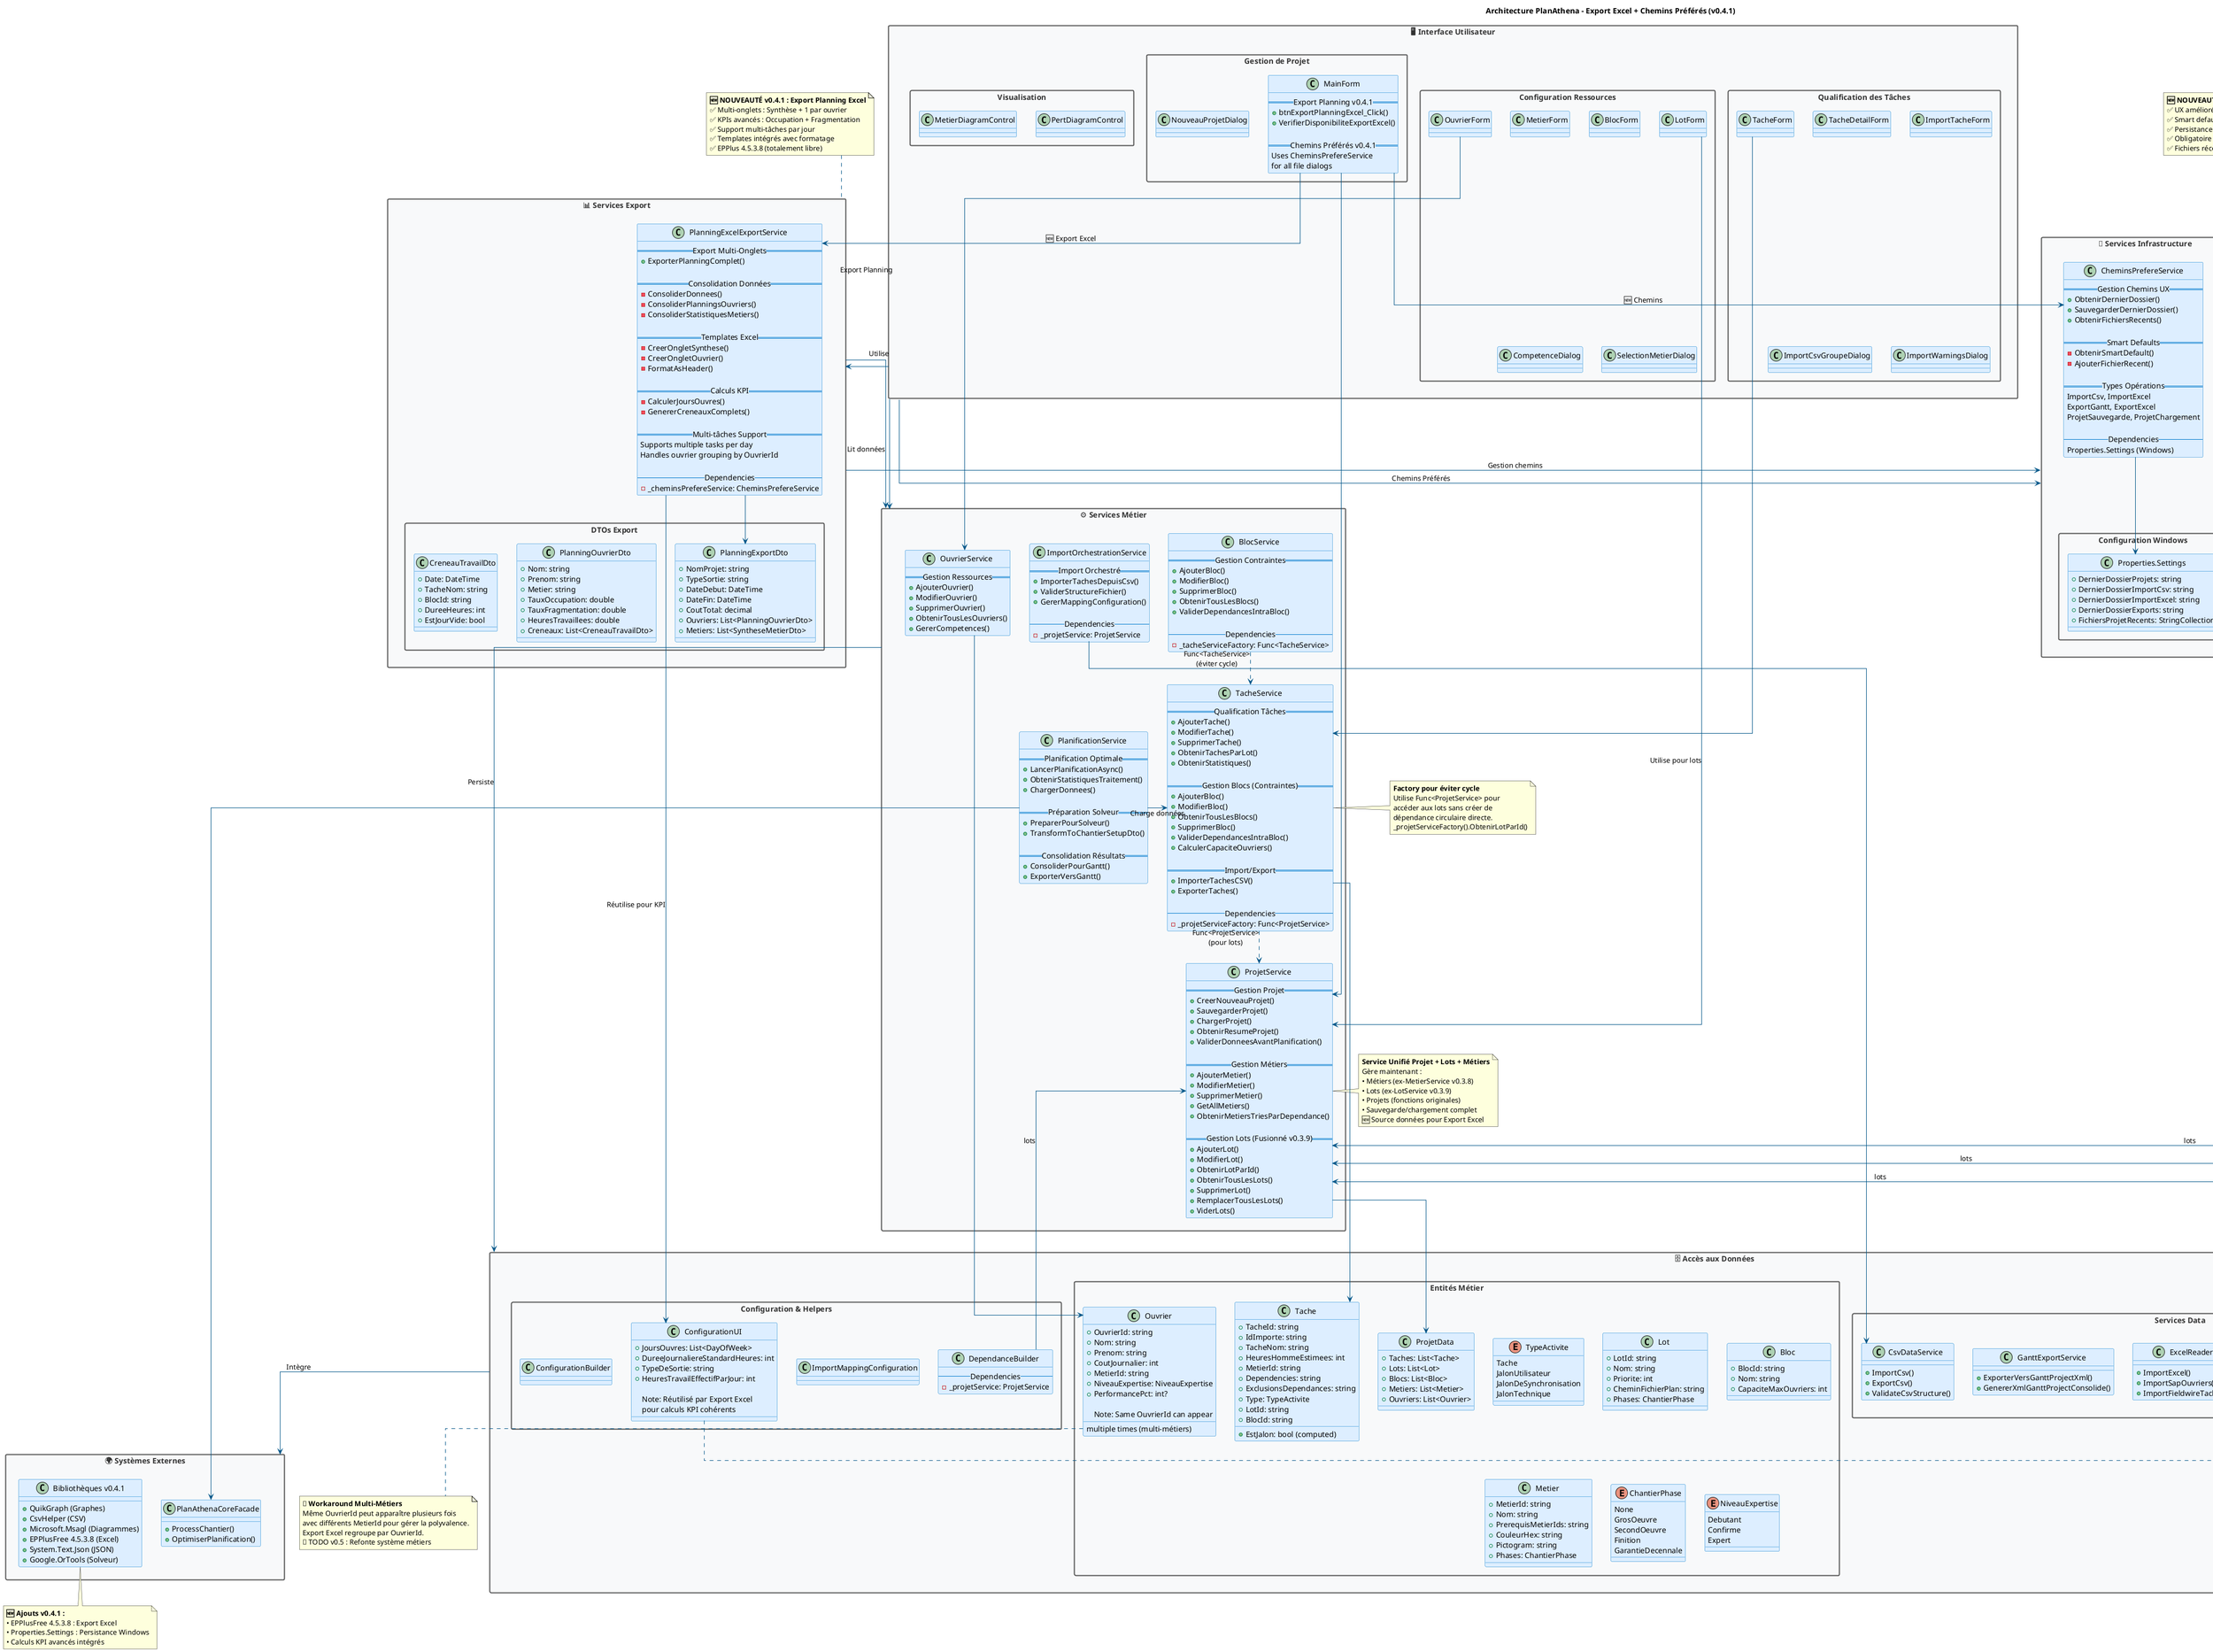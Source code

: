 @startuml
title Architecture PlanAthena - Export Excel + Chemins Préférés (v0.4.1)

!define DIRECTION top to bottom direction
top to bottom direction
skinparam packageStyle rectangle
skinparam linetype ortho

skinparam package {
  borderColor #555555
  borderThickness 2
  fontColor #333333
  backgroundColor #F8F9FA
}

skinparam class {
  borderColor #007ACC
  backgroundColor #DDEEFF
  arrowColor #005588
}

' ================================================
' === COUCHE IHM ===
' ================================================
package "🖥️ Interface Utilisateur" as UI {
  
  package "Gestion de Projet" {
    class MainForm {
      == Export Planning v0.4.1 ==
      +btnExportPlanningExcel_Click()
      +VerifierDisponibiliteExportExcel()
      
      == Chemins Préférés v0.4.1 ==
      Uses CheminsPrefereService
      for all file dialogs
    }
    class NouveauProjetDialog
  }
  
  package "Qualification des Tâches" {
    class TacheForm
    class TacheDetailForm
    class ImportTacheForm
    class ImportCsvGroupeDialog
    class ImportWarningsDialog
  }
  
  package "Configuration Ressources" {
    class OuvrierForm
    class MetierForm
    class LotForm
    class BlocForm
    class CompetenceDialog
    class SelectionMetierDialog
  }
  
  package "Visualisation" {
    class PertDiagramControl
    class MetierDiagramControl
  }
}

' ================================================
' === COUCHE MÉTIER ===
' ================================================
package "⚙️ Services Métier" as BUSINESS {
  
  class ProjetService {
    == Gestion Projet ==
    +CreerNouveauProjet()
    +SauvegarderProjet()
    +ChargerProjet()
    +ObtenirResumeProjet()
    +ValiderDonneesAvantPlanification()
    
    == Gestion Métiers ==
    +AjouterMetier()
    +ModifierMetier()
    +SupprimerMetier()
    +GetAllMetiers()
    +ObtenirMetiersTriesParDependance()
    
    == Gestion Lots (Fusionné v0.3.9) ==
    +AjouterLot()
    +ModifierLot()
    +ObtenirLotParId()
    +ObtenirTousLesLots()
    +SupprimerLot()
    +RemplacerTousLesLots()
    +ViderLots()
  }
  
  class TacheService {
    == Qualification Tâches ==
    +AjouterTache()
    +ModifierTache()
    +SupprimerTache()
    +ObtenirTachesParLot()
    +ObtenirStatistiques()
    
    == Gestion Blocs (Contraintes) ==
    +AjouterBloc()
    +ModifierBloc()
    +ObtenirTousLesBlocs()
    +SupprimerBloc()
    +ValiderDependancesIntraBloc()
    +CalculerCapaciteOuvriers()
    
    == Import/Export ==
    +ImporterTachesCSV()
    +ExporterTaches()
    
    --Dependencies--
    -_projetServiceFactory: Func<ProjetService>
  }
  
  class OuvrierService {
    == Gestion Ressources ==
    +AjouterOuvrier()
    +ModifierOuvrier()
    +SupprimerOuvrier()
    +ObtenirTousLesOuvriers()
    +GererCompetences()
  }
  
  class BlocService {
    == Gestion Contraintes ==
    +AjouterBloc()
    +ModifierBloc()
    +SupprimerBloc()
    +ObtenirTousLesBlocs()
    +ValiderDependancesIntraBloc()
    
    --Dependencies--
    -_tacheServiceFactory: Func<TacheService>
  }
  
  class PlanificationService {
    == Planification Optimale ==
    +LancerPlanificationAsync()
    +ObtenirStatistiquesTraitement()
    +ChargerDonnees()
    
    == Préparation Solveur ==
    +PreparerPourSolveur()
    +TransformToChantierSetupDto()
    
    == Consolidation Résultats ==
    +ConsoliderPourGantt()
    +ExporterVersGantt()
  }
  
  class ImportOrchestrationService {
    == Import Orchestré ==
    +ImporterTachesDepuisCsv()
    +ValiderStructureFichier()
    +GererMappingConfiguration()
    
    --Dependencies--
    -_projetService: ProjetService
  }
}

' ================================================
' === 🆕 COUCHE EXPORT (v0.4.1) ===
' ================================================
package "📊 Services Export" as EXPORT {
  
  class PlanningExcelExportService {
    == Export Multi-Onglets ==
    +ExporterPlanningComplet()
    
    == Consolidation Données ==
    -ConsoliderDonnees()
    -ConsoliderPlanningsOuvriers()
    -ConsoliderStatistiquesMetiers()
    
    == Templates Excel ==
    -CreerOngletSynthese()
    -CreerOngletOuvrier()
    -FormatAsHeader()
    
    == Calculs KPI ==
    -CalculerJoursOuvres()
    -GenererCreneauxComplets()
    
    == Multi-tâches Support ==
    Supports multiple tasks per day
    Handles ouvrier grouping by OuvrierId
    
    --Dependencies--
    -_cheminsPrefereService: CheminsPrefereService
  }
  
  package "DTOs Export" {
    class PlanningExportDto {
      +NomProjet: string
      +TypeSortie: string
      +DateDebut: DateTime
      +DateFin: DateTime
      +CoutTotal: decimal
      +Ouvriers: List<PlanningOuvrierDto>
      +Metiers: List<SyntheseMetierDto>
    }
    
    class PlanningOuvrierDto {
      +Nom: string
      +Prenom: string
      +Metier: string
      +TauxOccupation: double
      +TauxFragmentation: double
      +HeuresTravaillees: double
      +Creneaux: List<CreneauTravailDto>
    }
    
    class CreneauTravailDto {
      +Date: DateTime
      +TacheNom: string
      +BlocId: string
      +DureeHeures: int
      +EstJourVide: bool
    }
  }
}

' ================================================
' === 🆕 COUCHE INFRASTRUCTURE (v0.4.1) ===
' ================================================
package "🔧 Services Infrastructure" as INFRA {
  
  class CheminsPrefereService {
    == Gestion Chemins UX ==
    +ObtenirDernierDossier()
    +SauvegarderDernierDossier()
    +ObtenirFichiersRecents()
    
    == Smart Defaults ==
    -ObtenirSmartDefault()
    -AjouterFichierRecent()
    
    == Types Opérations ==
    ImportCsv, ImportExcel
    ExportGantt, ExportExcel
    ProjetSauvegarde, ProjetChargement
    
    --Dependencies--
    Properties.Settings (Windows)
  }
  
  package "Configuration Windows" {
    class "Properties.Settings" as Settings {
      +DernierDossierProjets: string
      +DernierDossierImportCsv: string
      +DernierDossierImportExcel: string
      +DernierDossierExports: string
      +FichiersProjetRecents: StringCollection
    }
  }
}

' ================================================
' === COUCHE DATA ===
' ================================================
package "🗄️ Accès aux Données" as DATA {
  
  package "Entités Métier" {
    class ProjetData {
      +Taches: List<Tache>
      +Lots: List<Lot>
      +Blocs: List<Bloc>
      +Metiers: List<Metier>
      +Ouvriers: List<Ouvrier>
    }
    
    class Tache {
      +TacheId: string
      +IdImporte: string
      +TacheNom: string
      +HeuresHommeEstimees: int
      +MetierId: string
      +Dependencies: string
      +ExclusionsDependances: string
      +Type: TypeActivite
      +EstJalon: bool (computed)
      +LotId: string
      +BlocId: string
    }
    
    enum TypeActivite {
      Tache
      JalonUtilisateur
      JalonDeSynchronisation
      JalonTechnique
    }
    
    class Lot {
      +LotId: string
      +Nom: string
      +Priorite: int
      +CheminFichierPlan: string
      +Phases: ChantierPhase
    }
    
    class Bloc {
      +BlocId: string
      +Nom: string
      +CapaciteMaxOuvriers: int
    }
    
    class Metier {
      +MetierId: string
      +Nom: string
      +PrerequisMetierIds: string
      +CouleurHex: string
      +Pictogram: string
      +Phases: ChantierPhase
    }
    
    class Ouvrier {
      +OuvrierId: string
      +Nom: string
      +Prenom: string
      +CoutJournalier: int
      +MetierId: string
      +NiveauExpertise: NiveauExpertise
      +PerformancePct: int?
      
      Note: Same OuvrierId can appear
      multiple times (multi-métiers)
    }
    
    enum ChantierPhase {
      None
      GrosOeuvre
      SecondOeuvre
      Finition
      GarantieDecennale
    }
    
    enum NiveauExpertise {
      Debutant
      Confirme
      Expert
    }
  }
  
  package "Services Data" {
    class CsvDataService {
      +ImportCsv()
      +ExportCsv()
      +ValidateCsvStructure()
    }
    
    class ExcelReader {
      +ImportExcel()
      +ImportSapOuvriers()
      +ImportFieldwireTaches()
    }
    
    class GanttExportService {
      +ExporterVersGanttProjectXml()
      +GenererXmlGanttProjectConsolide()
    }
    
    class IdGeneratorService {
      +GenererProchainId()
      +ValiderFormatId()
      
      --Dependencies--
      -_projetService: ProjetService
    }
    
    class ImportService {
      +ImporterTachesDepuisCsv()
      +ValiderStructureFichier()
      
      --Dependencies--
      -_projetService: ProjetService
    }
  }
  
  package "Configuration & Helpers" {
    class ImportMappingConfiguration
    class DependanceBuilder {
      --Dependencies--
      -_projetService: ProjetService
    }
    class ConfigurationBuilder
    class ConfigurationUI {
      +JoursOuvres: List<DayOfWeek>
      +DureeJournaliereStandardHeures: int
      +TypeDeSortie: string
      +HeuresTravailEffectifParJour: int
      
      Note: Réutilisé par Export Excel
      pour calculs KPI cohérents
    }
  }
  
  package "Processing" {
    class DataTransformer {
      --Dependencies--
      -_projetService: ProjetService
    }
    class PreparationSolveurService
    class ResultatConsolidationService
  }
}

' ================================================
' === EXTERNE ===
' ================================================
package "🌍 Systèmes Externes" as EXTERNAL {
  class PlanAthenaCoreFacade {
    +ProcessChantier()
    +OptimiserPlanification()
  }
  
  class "Bibliothèques v0.4.1" as LIBS {
    +QuikGraph (Graphes)
    +CsvHelper (CSV)
    +Microsoft.Msagl (Diagrammes)
    +EPPlusFree 4.5.3.8 (Excel)
    +System.Text.Json (JSON)
    +Google.OrTools (Solveur)
  }
}

' ================================================
' === RELATIONS PRINCIPALES ===
' ================================================

' UI vers Business
UI -down-> BUSINESS : "Utilise"

' 🆕 UI vers Export
UI -down-> EXPORT : "Export Planning"

' 🆕 UI vers Infrastructure  
UI -down-> INFRA : "Chemins Préférés"

' Business vers Data
BUSINESS -down-> DATA : "Persiste"

' 🆕 Export vers Business
EXPORT -down-> BUSINESS : "Lit données"

' 🆕 Export vers Infrastructure
EXPORT -right-> INFRA : "Gestion chemins"

' Data vers External
DATA -down-> EXTERNAL : "Intègre"

' Relations détaillées principales
ProjetService -down-> ProjetData
TacheService -down-> Tache
OuvrierService -down-> Ouvrier
PlanificationService -down-> PlanAthenaCoreFacade

MainForm -down-> ProjetService
MainForm -down-> PlanningExcelExportService : "🆕 Export Excel"
MainForm -down-> CheminsPrefereService : "🆕 Chemins"

TacheForm -down-> TacheService
LotForm -down-> ProjetService : "Utilise pour lots"
OuvrierForm -down-> OuvrierService
PlanificationService -right-> TacheService : "Charge données"
ImportOrchestrationService -down-> CsvDataService

' 🆕 Relations Export
PlanningExcelExportService -down-> PlanningExportDto
PlanningExcelExportService -down-> ConfigurationUI : "Réutilise pour KPI"

' 🆕 Relations Infrastructure
CheminsPrefereService -down-> Settings

' Relations Factory (éviter cycles)
TacheService ..> ProjetService : "Func<ProjetService>\n(pour lots)"
BlocService ..> TacheService : "Func<TacheService>\n(éviter cycle)"

' Nouvelles relations post-fusion
ImportService -up-> ProjetService : "lots"
DependanceBuilder -up-> ProjetService : "lots"
DataTransformer -up-> ProjetService : "lots"
IdGeneratorService -up-> ProjetService : "lots"

' ================================================
' === NOTES MÉTIER v0.4.1 ===
' ================================================

note top of EXPORT
<b>🆕 NOUVEAUTÉ v0.4.1 : Export Planning Excel</b>
✅ Multi-onglets : Synthèse + 1 par ouvrier
✅ KPIs avancés : Occupation + Fragmentation  
✅ Support multi-tâches par jour
✅ Templates intégrés avec formatage
✅ EPPlus 4.5.3.8 (totalement libre)
end note

note top of INFRA
<b>🆕 NOUVEAUTÉ v0.4.1 : Chemins Préférés</b>
✅ UX améliorée (-80% clics navigation)
✅ Smart defaults (MyDocuments/PlanAthena)
✅ Persistance Windows (Properties.Settings)
✅ Obligatoire pour tous futurs file dialogs
✅ Fichiers récents (bonus)
end note

note right of ProjetService
<b>Service Unifié Projet + Lots + Métiers</b>
Gère maintenant :
• Métiers (ex-MetierService v0.3.8)
• Lots (ex-LotService v0.3.9)  
• Projets (fonctions originales)
• Sauvegarde/chargement complet
🆕 Source données pour Export Excel
end note

note right of TacheService
<b>Factory pour éviter cycle</b>
Utilise Func<ProjetService> pour
accéder aux lots sans créer de
dépendance circulaire directe.
_projetServiceFactory().ObtenirLotParId()
end note

note left of ImportService
<b>Services simplifiés</b>
Plus besoin d'injecter séparément
ProjetService ET LotService.
Un seul ProjetService suffit.
end note

note right of ConfigurationUI
<b>🆕 Réutilisation Export Excel</b>
ConfigurationUI réutilisée pour :
• Source vérité : numDureeStandard
• Jours ouvrés : chkListJoursOuvres  
• Type sortie : cmbTypeDeSortie
→ Cohérence calculs KPI garantie
end note

note bottom of Ouvrier
<b>🚨 Workaround Multi-Métiers</b>
Même OuvrierId peut apparaître plusieurs fois
avec différents MetierId pour gérer la polyvalence.
Export Excel regroupe par OuvrierId.
🔄 TODO v0.5 : Refonte système métiers
end note

note bottom of LIBS
<b>🆕 Ajouts v0.4.1 :</b>
• EPPlusFree 4.5.3.8 : Export Excel
• Properties.Settings : Persistance Windows
• Calculs KPI avancés intégrés
end note

@enduml
